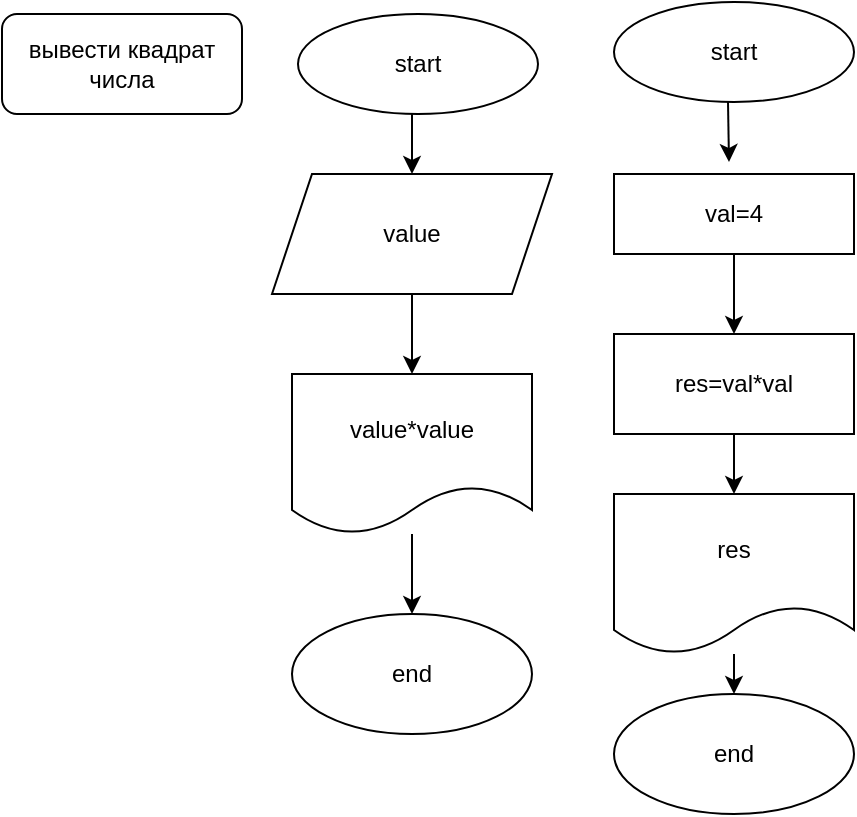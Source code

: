 <mxfile>
    <diagram id="aWo6_lJKQh6BnRz-AaBe" name="Страница 1">
        <mxGraphModel dx="822" dy="509" grid="1" gridSize="10" guides="1" tooltips="1" connect="1" arrows="1" fold="1" page="1" pageScale="1" pageWidth="827" pageHeight="1169" math="0" shadow="0">
            <root>
                <mxCell id="0"/>
                <mxCell id="1" parent="0"/>
                <mxCell id="5" value="" style="edgeStyle=none;html=1;" edge="1" parent="1" target="4">
                    <mxGeometry relative="1" as="geometry">
                        <mxPoint x="225" y="60" as="sourcePoint"/>
                    </mxGeometry>
                </mxCell>
                <mxCell id="2" value="start" style="ellipse;whiteSpace=wrap;html=1;" vertex="1" parent="1">
                    <mxGeometry x="168" y="10" width="120" height="50" as="geometry"/>
                </mxCell>
                <mxCell id="3" value="вывести квадрат числа" style="rounded=1;whiteSpace=wrap;html=1;" vertex="1" parent="1">
                    <mxGeometry x="20" y="10" width="120" height="50" as="geometry"/>
                </mxCell>
                <mxCell id="7" value="" style="edgeStyle=none;html=1;" edge="1" parent="1" source="4" target="6">
                    <mxGeometry relative="1" as="geometry"/>
                </mxCell>
                <mxCell id="4" value="value" style="shape=parallelogram;perimeter=parallelogramPerimeter;whiteSpace=wrap;html=1;fixedSize=1;" vertex="1" parent="1">
                    <mxGeometry x="155" y="90" width="140" height="60" as="geometry"/>
                </mxCell>
                <mxCell id="9" value="" style="edgeStyle=none;html=1;" edge="1" parent="1" source="6" target="8">
                    <mxGeometry relative="1" as="geometry"/>
                </mxCell>
                <mxCell id="6" value="value*value" style="shape=document;whiteSpace=wrap;html=1;boundedLbl=1;" vertex="1" parent="1">
                    <mxGeometry x="165" y="190" width="120" height="80" as="geometry"/>
                </mxCell>
                <mxCell id="8" value="end" style="ellipse;whiteSpace=wrap;html=1;" vertex="1" parent="1">
                    <mxGeometry x="165" y="310" width="120" height="60" as="geometry"/>
                </mxCell>
                <mxCell id="10" value="" style="edgeStyle=none;html=1;" edge="1" parent="1">
                    <mxGeometry relative="1" as="geometry">
                        <mxPoint x="383" y="54" as="sourcePoint"/>
                        <mxPoint x="383.5" y="84" as="targetPoint"/>
                    </mxGeometry>
                </mxCell>
                <mxCell id="11" value="start" style="ellipse;whiteSpace=wrap;html=1;" vertex="1" parent="1">
                    <mxGeometry x="326" y="4" width="120" height="50" as="geometry"/>
                </mxCell>
                <mxCell id="17" value="" style="edgeStyle=none;html=1;" edge="1" parent="1" source="13" target="16">
                    <mxGeometry relative="1" as="geometry"/>
                </mxCell>
                <mxCell id="13" value="val=4" style="whiteSpace=wrap;html=1;" vertex="1" parent="1">
                    <mxGeometry x="326" y="90" width="120" height="40" as="geometry"/>
                </mxCell>
                <mxCell id="19" value="" style="edgeStyle=none;html=1;" edge="1" parent="1" source="16" target="18">
                    <mxGeometry relative="1" as="geometry"/>
                </mxCell>
                <mxCell id="16" value="res=val*val" style="whiteSpace=wrap;html=1;" vertex="1" parent="1">
                    <mxGeometry x="326" y="170" width="120" height="50" as="geometry"/>
                </mxCell>
                <mxCell id="21" value="" style="edgeStyle=none;html=1;" edge="1" parent="1" source="18" target="20">
                    <mxGeometry relative="1" as="geometry"/>
                </mxCell>
                <mxCell id="18" value="res" style="shape=document;whiteSpace=wrap;html=1;boundedLbl=1;" vertex="1" parent="1">
                    <mxGeometry x="326" y="250" width="120" height="80" as="geometry"/>
                </mxCell>
                <mxCell id="20" value="end" style="ellipse;whiteSpace=wrap;html=1;" vertex="1" parent="1">
                    <mxGeometry x="326" y="350" width="120" height="60" as="geometry"/>
                </mxCell>
            </root>
        </mxGraphModel>
    </diagram>
</mxfile>